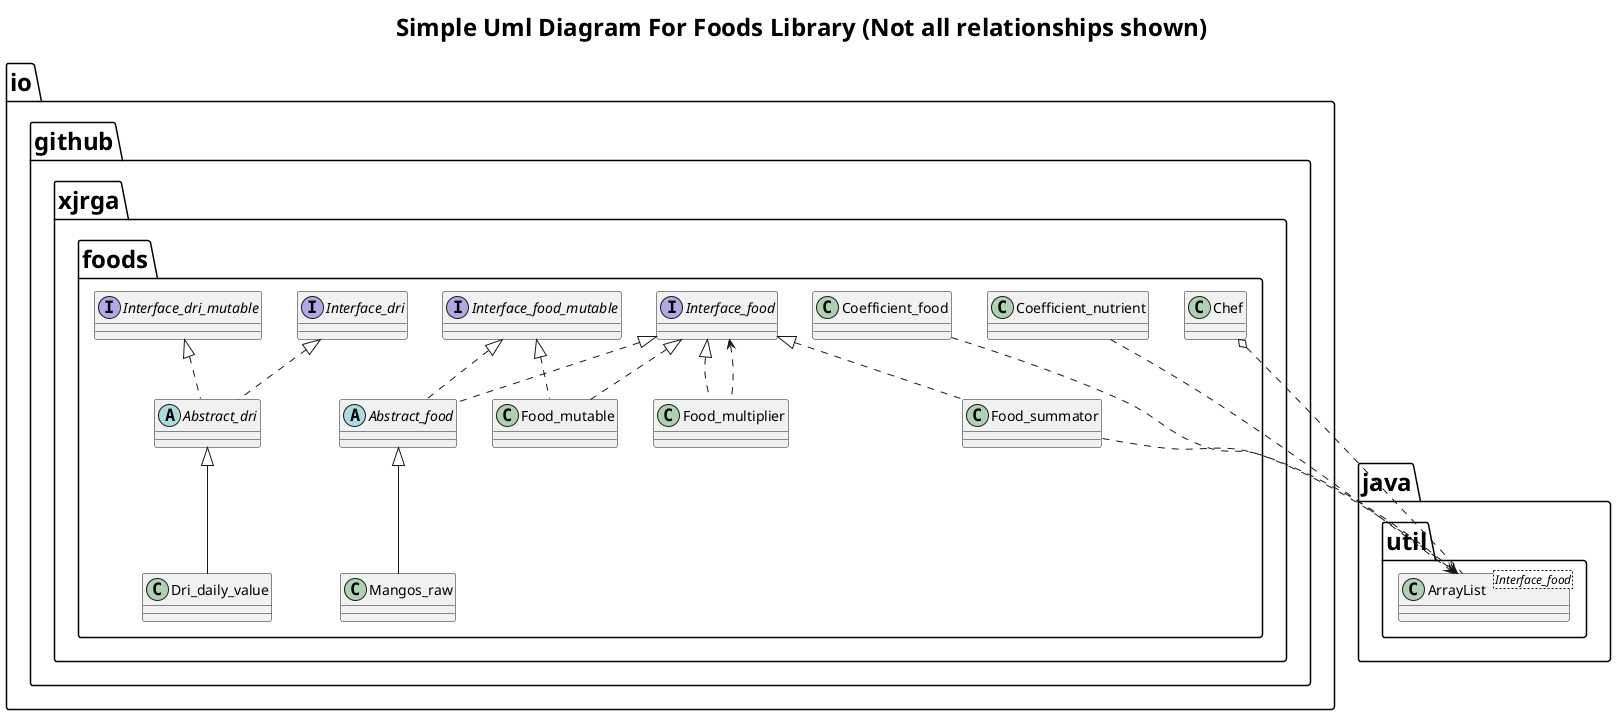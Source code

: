 @startuml
title Simple Uml Diagram For Foods Library (Not all relationships shown)
<style>
title {
  HorizontalAlignment center
  FontSize 24
}
</style>
class java.util.ArrayList<Interface_food>
interface io.github.xjrga.foods.Interface_dri
interface io.github.xjrga.foods.Interface_dri_mutable
interface io.github.xjrga.foods.Interface_food
interface io.github.xjrga.foods.Interface_food_mutable
abstract class io.github.xjrga.foods.Abstract_dri implements io.github.xjrga.foods.Interface_dri
abstract class io.github.xjrga.foods.Abstract_dri implements io.github.xjrga.foods.Interface_dri_mutable
abstract class io.github.xjrga.foods.Abstract_food implements io.github.xjrga.foods.Interface_food
abstract class io.github.xjrga.foods.Abstract_food implements io.github.xjrga.foods.Interface_food_mutable
class io.github.xjrga.foods.Food_mutable implements io.github.xjrga.foods.Interface_food
class io.github.xjrga.foods.Food_mutable implements io.github.xjrga.foods.Interface_food_mutable
class io.github.xjrga.foods.Food_multiplier implements io.github.xjrga.foods.Interface_food
class io.github.xjrga.foods.Food_summator implements io.github.xjrga.foods.Interface_food
class io.github.xjrga.foods.Mangos_raw extends io.github.xjrga.foods.Abstract_food
class io.github.xjrga.foods.Dri_daily_value extends io.github.xjrga.foods.Abstract_dri
io.github.xjrga.foods.Interface_food <.. io.github.xjrga.foods.Food_multiplier
io.github.xjrga.foods.Food_summator ..> java.util.ArrayList 
io.github.xjrga.foods.Coefficient_food ..> java.util.ArrayList 
io.github.xjrga.foods.Coefficient_nutrient ..> java.util.ArrayList
io.github.xjrga.foods.Chef o.. java.util.ArrayList
@enduml